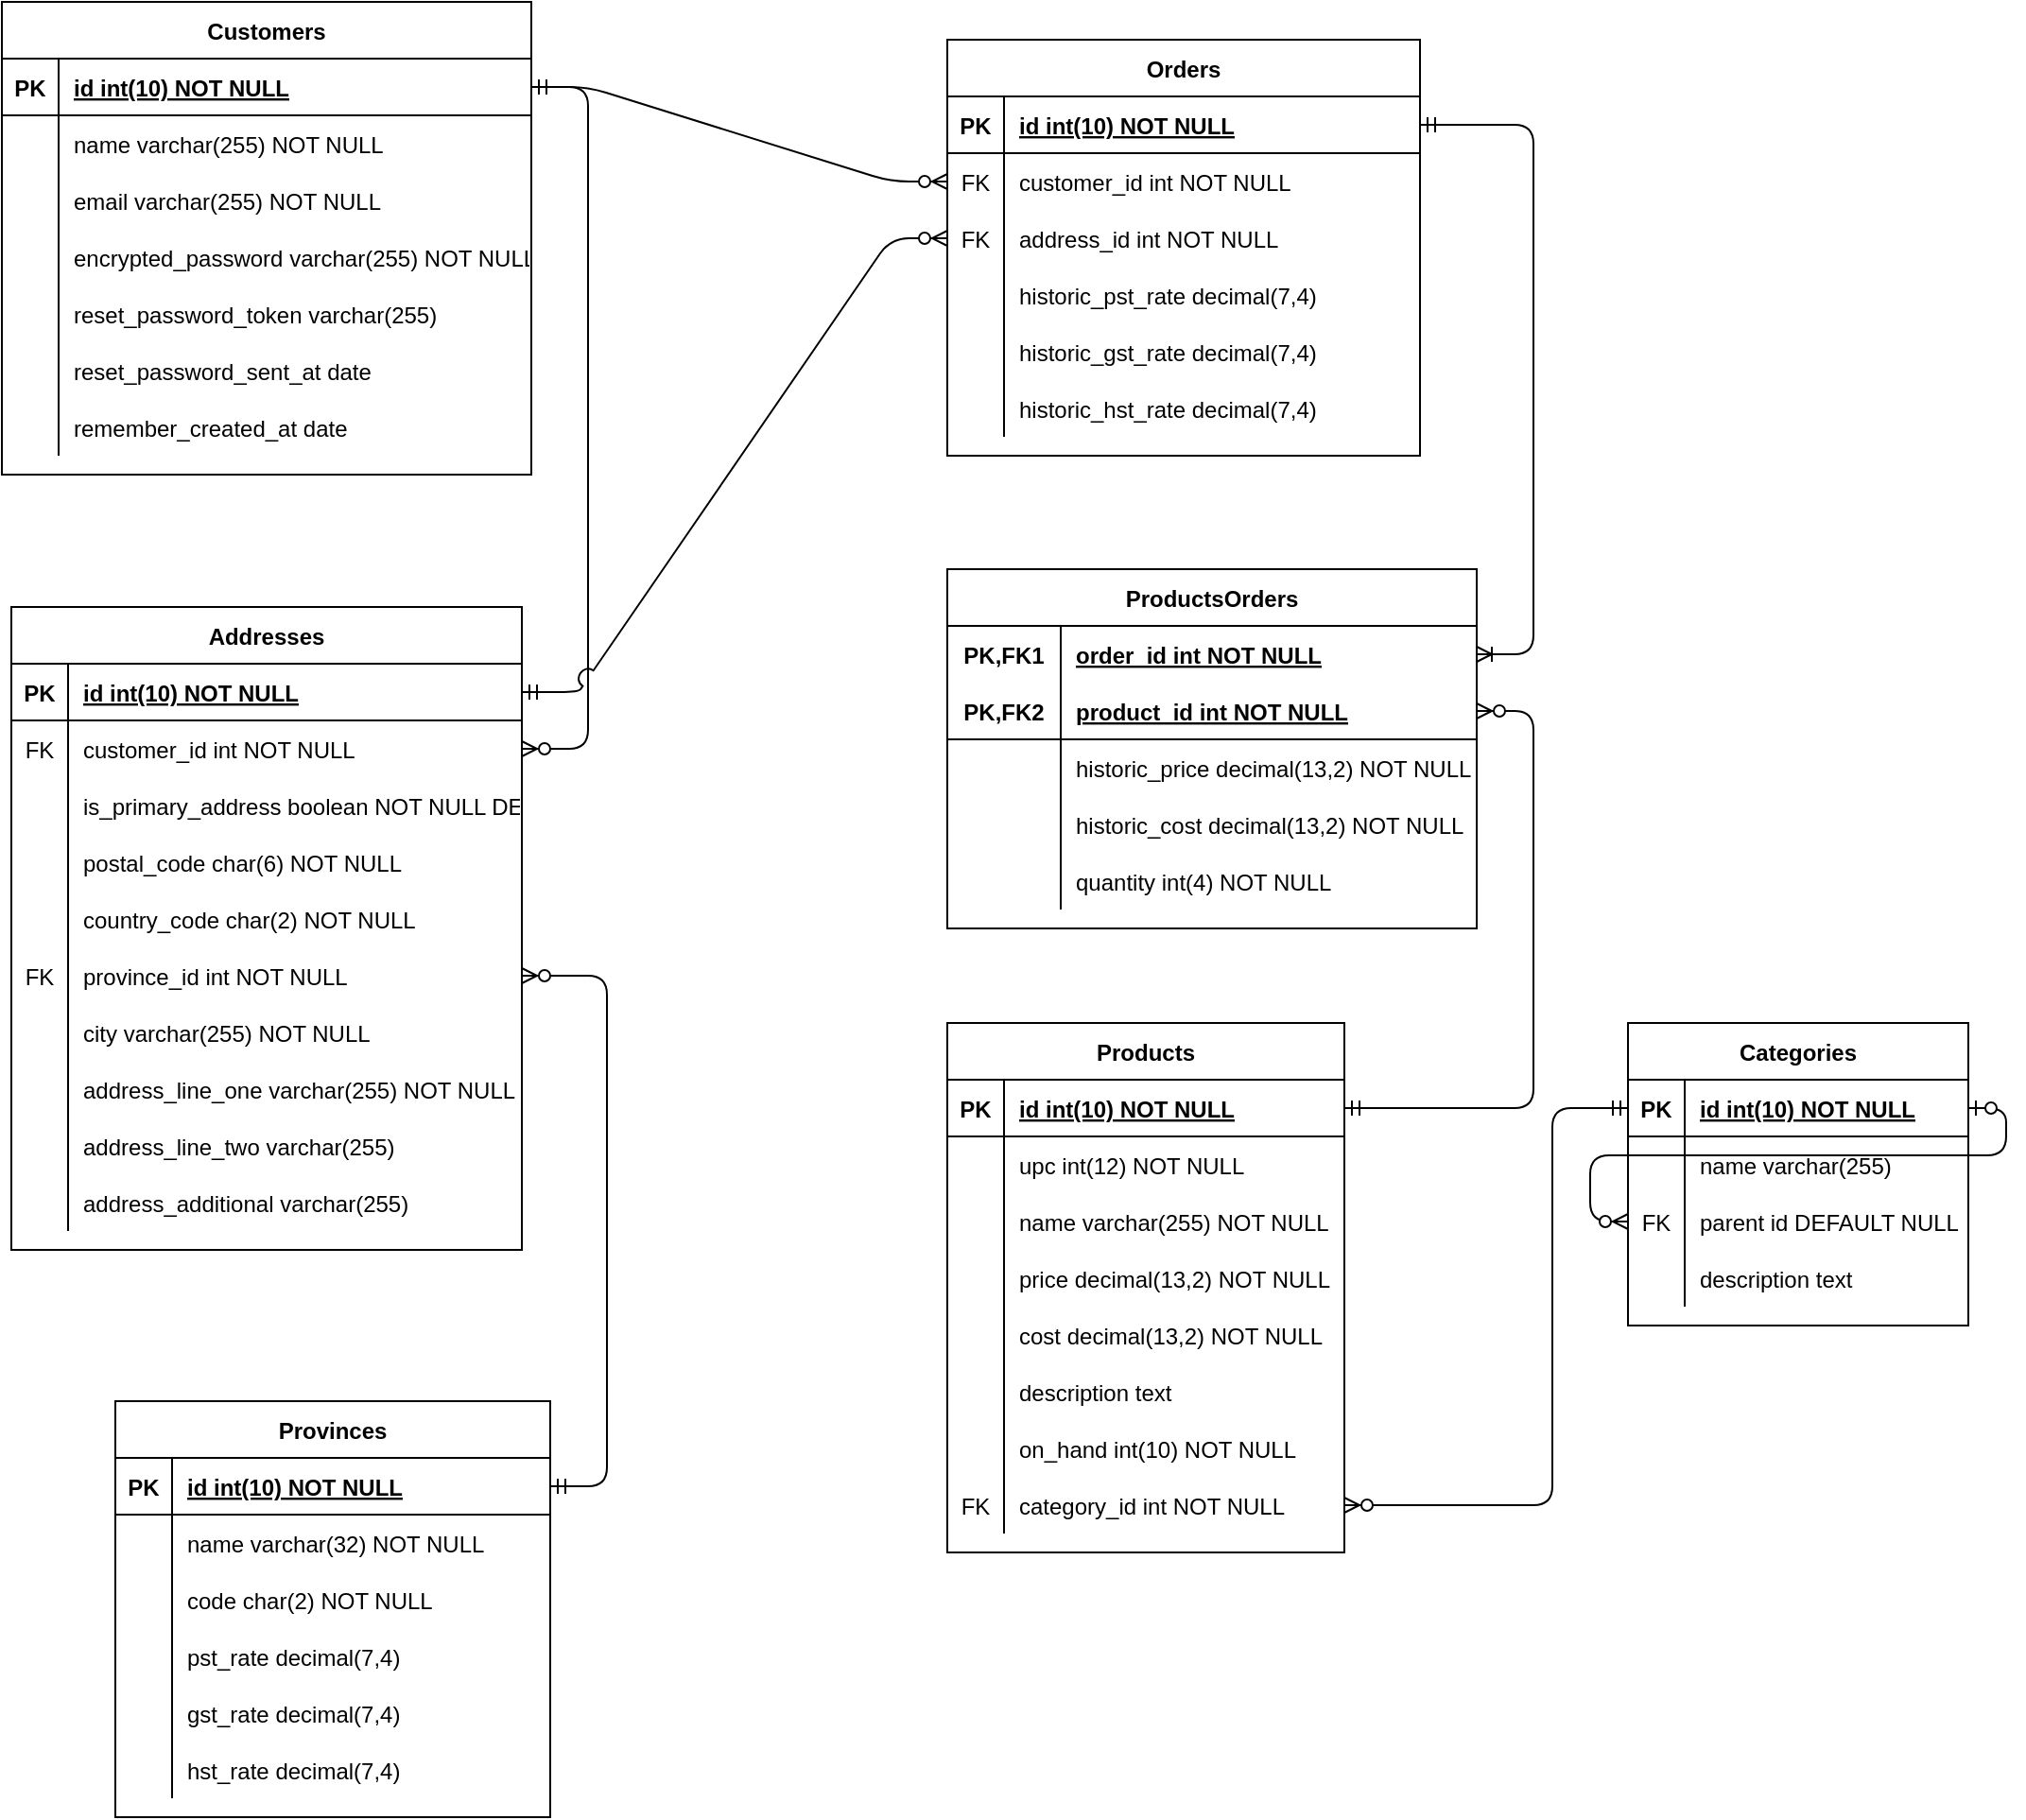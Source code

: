 <mxfile version="13.10.0" type="embed">
    <diagram id="R2lEEEUBdFMjLlhIrx00" name="Page-1">
        <mxGraphModel dx="1118" dy="1890" grid="1" gridSize="10" guides="1" tooltips="1" connect="1" arrows="1" fold="1" page="1" pageScale="1" pageWidth="850" pageHeight="1100" math="0" shadow="0" extFonts="Permanent Marker^https://fonts.googleapis.com/css?family=Permanent+Marker">
            <root>
                <mxCell id="0"/>
                <mxCell id="1" parent="0"/>
                <mxCell id="C-vyLk0tnHw3VtMMgP7b-2" value="Orders" style="shape=table;startSize=30;container=1;collapsible=1;childLayout=tableLayout;fixedRows=1;rowLines=0;fontStyle=1;align=center;resizeLast=1;" parent="1" vertex="1">
                    <mxGeometry x="520" y="-160" width="250" height="220" as="geometry"/>
                </mxCell>
                <mxCell id="C-vyLk0tnHw3VtMMgP7b-3" value="" style="shape=partialRectangle;collapsible=0;dropTarget=0;pointerEvents=0;fillColor=none;points=[[0,0.5],[1,0.5]];portConstraint=eastwest;top=0;left=0;right=0;bottom=1;" parent="C-vyLk0tnHw3VtMMgP7b-2" vertex="1">
                    <mxGeometry y="30" width="250" height="30" as="geometry"/>
                </mxCell>
                <mxCell id="C-vyLk0tnHw3VtMMgP7b-4" value="PK" style="shape=partialRectangle;overflow=hidden;connectable=0;fillColor=none;top=0;left=0;bottom=0;right=0;fontStyle=1;" parent="C-vyLk0tnHw3VtMMgP7b-3" vertex="1">
                    <mxGeometry width="30" height="30" as="geometry"/>
                </mxCell>
                <mxCell id="C-vyLk0tnHw3VtMMgP7b-5" value="id int(10) NOT NULL" style="shape=partialRectangle;overflow=hidden;connectable=0;fillColor=none;top=0;left=0;bottom=0;right=0;align=left;spacingLeft=6;fontStyle=5;" parent="C-vyLk0tnHw3VtMMgP7b-3" vertex="1">
                    <mxGeometry x="30" width="220" height="30" as="geometry"/>
                </mxCell>
                <mxCell id="C-vyLk0tnHw3VtMMgP7b-6" value="" style="shape=partialRectangle;collapsible=0;dropTarget=0;pointerEvents=0;fillColor=none;points=[[0,0.5],[1,0.5]];portConstraint=eastwest;top=0;left=0;right=0;bottom=0;" parent="C-vyLk0tnHw3VtMMgP7b-2" vertex="1">
                    <mxGeometry y="60" width="250" height="30" as="geometry"/>
                </mxCell>
                <mxCell id="C-vyLk0tnHw3VtMMgP7b-7" value="FK" style="shape=partialRectangle;overflow=hidden;connectable=0;fillColor=none;top=0;left=0;bottom=0;right=0;" parent="C-vyLk0tnHw3VtMMgP7b-6" vertex="1">
                    <mxGeometry width="30" height="30" as="geometry"/>
                </mxCell>
                <mxCell id="C-vyLk0tnHw3VtMMgP7b-8" value="customer_id int NOT NULL" style="shape=partialRectangle;overflow=hidden;connectable=0;fillColor=none;top=0;left=0;bottom=0;right=0;align=left;spacingLeft=6;" parent="C-vyLk0tnHw3VtMMgP7b-6" vertex="1">
                    <mxGeometry x="30" width="220" height="30" as="geometry"/>
                </mxCell>
                <mxCell id="nPhzW1lSRiC0p9rcj-Ub-2" value="" style="shape=partialRectangle;collapsible=0;dropTarget=0;pointerEvents=0;fillColor=none;top=0;left=0;bottom=0;right=0;points=[[0,0.5],[1,0.5]];portConstraint=eastwest;" parent="C-vyLk0tnHw3VtMMgP7b-2" vertex="1">
                    <mxGeometry y="90" width="250" height="30" as="geometry"/>
                </mxCell>
                <mxCell id="nPhzW1lSRiC0p9rcj-Ub-3" value="FK" style="shape=partialRectangle;connectable=0;fillColor=none;top=0;left=0;bottom=0;right=0;fontStyle=0;overflow=hidden;" parent="nPhzW1lSRiC0p9rcj-Ub-2" vertex="1">
                    <mxGeometry width="30" height="30" as="geometry"/>
                </mxCell>
                <mxCell id="nPhzW1lSRiC0p9rcj-Ub-4" value="address_id int NOT NULL" style="shape=partialRectangle;connectable=0;fillColor=none;top=0;left=0;bottom=0;right=0;align=left;spacingLeft=6;fontStyle=0;overflow=hidden;" parent="nPhzW1lSRiC0p9rcj-Ub-2" vertex="1">
                    <mxGeometry x="30" width="220" height="30" as="geometry"/>
                </mxCell>
                <mxCell id="nPhzW1lSRiC0p9rcj-Ub-43" value="" style="shape=partialRectangle;collapsible=0;dropTarget=0;pointerEvents=0;fillColor=none;top=0;left=0;bottom=0;right=0;points=[[0,0.5],[1,0.5]];portConstraint=eastwest;" parent="C-vyLk0tnHw3VtMMgP7b-2" vertex="1">
                    <mxGeometry y="120" width="250" height="30" as="geometry"/>
                </mxCell>
                <mxCell id="nPhzW1lSRiC0p9rcj-Ub-44" value="" style="shape=partialRectangle;connectable=0;fillColor=none;top=0;left=0;bottom=0;right=0;editable=1;overflow=hidden;" parent="nPhzW1lSRiC0p9rcj-Ub-43" vertex="1">
                    <mxGeometry width="30" height="30" as="geometry"/>
                </mxCell>
                <mxCell id="nPhzW1lSRiC0p9rcj-Ub-45" value="historic_pst_rate decimal(7,4)" style="shape=partialRectangle;connectable=0;fillColor=none;top=0;left=0;bottom=0;right=0;align=left;spacingLeft=6;overflow=hidden;" parent="nPhzW1lSRiC0p9rcj-Ub-43" vertex="1">
                    <mxGeometry x="30" width="220" height="30" as="geometry"/>
                </mxCell>
                <mxCell id="nPhzW1lSRiC0p9rcj-Ub-46" value="" style="shape=partialRectangle;collapsible=0;dropTarget=0;pointerEvents=0;fillColor=none;top=0;left=0;bottom=0;right=0;points=[[0,0.5],[1,0.5]];portConstraint=eastwest;" parent="C-vyLk0tnHw3VtMMgP7b-2" vertex="1">
                    <mxGeometry y="150" width="250" height="30" as="geometry"/>
                </mxCell>
                <mxCell id="nPhzW1lSRiC0p9rcj-Ub-47" value="" style="shape=partialRectangle;connectable=0;fillColor=none;top=0;left=0;bottom=0;right=0;editable=1;overflow=hidden;" parent="nPhzW1lSRiC0p9rcj-Ub-46" vertex="1">
                    <mxGeometry width="30" height="30" as="geometry"/>
                </mxCell>
                <mxCell id="nPhzW1lSRiC0p9rcj-Ub-48" value="historic_gst_rate decimal(7,4)" style="shape=partialRectangle;connectable=0;fillColor=none;top=0;left=0;bottom=0;right=0;align=left;spacingLeft=6;overflow=hidden;" parent="nPhzW1lSRiC0p9rcj-Ub-46" vertex="1">
                    <mxGeometry x="30" width="220" height="30" as="geometry"/>
                </mxCell>
                <mxCell id="nPhzW1lSRiC0p9rcj-Ub-57" value="" style="shape=partialRectangle;collapsible=0;dropTarget=0;pointerEvents=0;fillColor=none;top=0;left=0;bottom=0;right=0;points=[[0,0.5],[1,0.5]];portConstraint=eastwest;" parent="C-vyLk0tnHw3VtMMgP7b-2" vertex="1">
                    <mxGeometry y="180" width="250" height="30" as="geometry"/>
                </mxCell>
                <mxCell id="nPhzW1lSRiC0p9rcj-Ub-58" value="" style="shape=partialRectangle;connectable=0;fillColor=none;top=0;left=0;bottom=0;right=0;editable=1;overflow=hidden;" parent="nPhzW1lSRiC0p9rcj-Ub-57" vertex="1">
                    <mxGeometry width="30" height="30" as="geometry"/>
                </mxCell>
                <mxCell id="nPhzW1lSRiC0p9rcj-Ub-59" value="historic_hst_rate decimal(7,4)" style="shape=partialRectangle;connectable=0;fillColor=none;top=0;left=0;bottom=0;right=0;align=left;spacingLeft=6;overflow=hidden;" parent="nPhzW1lSRiC0p9rcj-Ub-57" vertex="1">
                    <mxGeometry x="30" width="220" height="30" as="geometry"/>
                </mxCell>
                <mxCell id="Vm9Gwb_tEw7tHFmWl7O4-21" value="Products" style="shape=table;startSize=30;container=1;collapsible=1;childLayout=tableLayout;fixedRows=1;rowLines=0;fontStyle=1;align=center;resizeLast=1;" parent="1" vertex="1">
                    <mxGeometry x="520" y="360" width="210" height="280" as="geometry">
                        <mxRectangle x="520" y="360" width="80" height="30" as="alternateBounds"/>
                    </mxGeometry>
                </mxCell>
                <mxCell id="Vm9Gwb_tEw7tHFmWl7O4-22" value="" style="shape=partialRectangle;collapsible=0;dropTarget=0;pointerEvents=0;fillColor=none;top=0;left=0;bottom=1;right=0;points=[[0,0.5],[1,0.5]];portConstraint=eastwest;" parent="Vm9Gwb_tEw7tHFmWl7O4-21" vertex="1">
                    <mxGeometry y="30" width="210" height="30" as="geometry"/>
                </mxCell>
                <mxCell id="Vm9Gwb_tEw7tHFmWl7O4-23" value="PK" style="shape=partialRectangle;connectable=0;fillColor=none;top=0;left=0;bottom=0;right=0;fontStyle=1;overflow=hidden;" parent="Vm9Gwb_tEw7tHFmWl7O4-22" vertex="1">
                    <mxGeometry width="30" height="30" as="geometry"/>
                </mxCell>
                <mxCell id="Vm9Gwb_tEw7tHFmWl7O4-24" value="id int(10) NOT NULL" style="shape=partialRectangle;connectable=0;fillColor=none;top=0;left=0;bottom=0;right=0;align=left;spacingLeft=6;fontStyle=5;overflow=hidden;" parent="Vm9Gwb_tEw7tHFmWl7O4-22" vertex="1">
                    <mxGeometry x="30" width="180" height="30" as="geometry"/>
                </mxCell>
                <mxCell id="Vm9Gwb_tEw7tHFmWl7O4-25" value="" style="shape=partialRectangle;collapsible=0;dropTarget=0;pointerEvents=0;fillColor=none;top=0;left=0;bottom=0;right=0;points=[[0,0.5],[1,0.5]];portConstraint=eastwest;" parent="Vm9Gwb_tEw7tHFmWl7O4-21" vertex="1">
                    <mxGeometry y="60" width="210" height="30" as="geometry"/>
                </mxCell>
                <mxCell id="Vm9Gwb_tEw7tHFmWl7O4-26" value="" style="shape=partialRectangle;connectable=0;fillColor=none;top=0;left=0;bottom=0;right=0;editable=1;overflow=hidden;" parent="Vm9Gwb_tEw7tHFmWl7O4-25" vertex="1">
                    <mxGeometry width="30" height="30" as="geometry"/>
                </mxCell>
                <mxCell id="Vm9Gwb_tEw7tHFmWl7O4-27" value="upc int(12) NOT NULL" style="shape=partialRectangle;connectable=0;fillColor=none;top=0;left=0;bottom=0;right=0;align=left;spacingLeft=6;overflow=hidden;" parent="Vm9Gwb_tEw7tHFmWl7O4-25" vertex="1">
                    <mxGeometry x="30" width="180" height="30" as="geometry"/>
                </mxCell>
                <mxCell id="UjlOJOkXrcnpJlNwsApq-1" value="" style="shape=partialRectangle;collapsible=0;dropTarget=0;pointerEvents=0;fillColor=none;top=0;left=0;bottom=0;right=0;points=[[0,0.5],[1,0.5]];portConstraint=eastwest;" parent="Vm9Gwb_tEw7tHFmWl7O4-21" vertex="1">
                    <mxGeometry y="90" width="210" height="30" as="geometry"/>
                </mxCell>
                <mxCell id="UjlOJOkXrcnpJlNwsApq-2" value="" style="shape=partialRectangle;connectable=0;fillColor=none;top=0;left=0;bottom=0;right=0;editable=1;overflow=hidden;" parent="UjlOJOkXrcnpJlNwsApq-1" vertex="1">
                    <mxGeometry width="30" height="30" as="geometry"/>
                </mxCell>
                <mxCell id="UjlOJOkXrcnpJlNwsApq-3" value="name varchar(255) NOT NULL" style="shape=partialRectangle;connectable=0;fillColor=none;top=0;left=0;bottom=0;right=0;align=left;spacingLeft=6;overflow=hidden;" parent="UjlOJOkXrcnpJlNwsApq-1" vertex="1">
                    <mxGeometry x="30" width="180" height="30" as="geometry"/>
                </mxCell>
                <mxCell id="Vm9Gwb_tEw7tHFmWl7O4-31" value="" style="shape=partialRectangle;collapsible=0;dropTarget=0;pointerEvents=0;fillColor=none;top=0;left=0;bottom=0;right=0;points=[[0,0.5],[1,0.5]];portConstraint=eastwest;" parent="Vm9Gwb_tEw7tHFmWl7O4-21" vertex="1">
                    <mxGeometry y="120" width="210" height="30" as="geometry"/>
                </mxCell>
                <mxCell id="Vm9Gwb_tEw7tHFmWl7O4-32" value="" style="shape=partialRectangle;connectable=0;fillColor=none;top=0;left=0;bottom=0;right=0;editable=1;overflow=hidden;" parent="Vm9Gwb_tEw7tHFmWl7O4-31" vertex="1">
                    <mxGeometry width="30" height="30" as="geometry"/>
                </mxCell>
                <mxCell id="Vm9Gwb_tEw7tHFmWl7O4-33" value="price decimal(13,2) NOT NULL" style="shape=partialRectangle;connectable=0;fillColor=none;top=0;left=0;bottom=0;right=0;align=left;spacingLeft=6;overflow=hidden;" parent="Vm9Gwb_tEw7tHFmWl7O4-31" vertex="1">
                    <mxGeometry x="30" width="180" height="30" as="geometry"/>
                </mxCell>
                <mxCell id="nPhzW1lSRiC0p9rcj-Ub-34" value="" style="shape=partialRectangle;collapsible=0;dropTarget=0;pointerEvents=0;fillColor=none;top=0;left=0;bottom=0;right=0;points=[[0,0.5],[1,0.5]];portConstraint=eastwest;" parent="Vm9Gwb_tEw7tHFmWl7O4-21" vertex="1">
                    <mxGeometry y="150" width="210" height="30" as="geometry"/>
                </mxCell>
                <mxCell id="nPhzW1lSRiC0p9rcj-Ub-35" value="" style="shape=partialRectangle;connectable=0;fillColor=none;top=0;left=0;bottom=0;right=0;editable=1;overflow=hidden;" parent="nPhzW1lSRiC0p9rcj-Ub-34" vertex="1">
                    <mxGeometry width="30" height="30" as="geometry"/>
                </mxCell>
                <mxCell id="nPhzW1lSRiC0p9rcj-Ub-36" value="cost decimal(13,2) NOT NULL" style="shape=partialRectangle;connectable=0;fillColor=none;top=0;left=0;bottom=0;right=0;align=left;spacingLeft=6;overflow=hidden;" parent="nPhzW1lSRiC0p9rcj-Ub-34" vertex="1">
                    <mxGeometry x="30" width="180" height="30" as="geometry"/>
                </mxCell>
                <mxCell id="nPhzW1lSRiC0p9rcj-Ub-40" value="" style="shape=partialRectangle;collapsible=0;dropTarget=0;pointerEvents=0;fillColor=none;top=0;left=0;bottom=0;right=0;points=[[0,0.5],[1,0.5]];portConstraint=eastwest;" parent="Vm9Gwb_tEw7tHFmWl7O4-21" vertex="1">
                    <mxGeometry y="180" width="210" height="30" as="geometry"/>
                </mxCell>
                <mxCell id="nPhzW1lSRiC0p9rcj-Ub-41" value="" style="shape=partialRectangle;connectable=0;fillColor=none;top=0;left=0;bottom=0;right=0;editable=1;overflow=hidden;" parent="nPhzW1lSRiC0p9rcj-Ub-40" vertex="1">
                    <mxGeometry width="30" height="30" as="geometry"/>
                </mxCell>
                <mxCell id="nPhzW1lSRiC0p9rcj-Ub-42" value="description text" style="shape=partialRectangle;connectable=0;fillColor=none;top=0;left=0;bottom=0;right=0;align=left;spacingLeft=6;overflow=hidden;" parent="nPhzW1lSRiC0p9rcj-Ub-40" vertex="1">
                    <mxGeometry x="30" width="180" height="30" as="geometry"/>
                </mxCell>
                <mxCell id="nPhzW1lSRiC0p9rcj-Ub-37" value="" style="shape=partialRectangle;collapsible=0;dropTarget=0;pointerEvents=0;fillColor=none;top=0;left=0;bottom=0;right=0;points=[[0,0.5],[1,0.5]];portConstraint=eastwest;" parent="Vm9Gwb_tEw7tHFmWl7O4-21" vertex="1">
                    <mxGeometry y="210" width="210" height="30" as="geometry"/>
                </mxCell>
                <mxCell id="nPhzW1lSRiC0p9rcj-Ub-38" value="" style="shape=partialRectangle;connectable=0;fillColor=none;top=0;left=0;bottom=0;right=0;editable=1;overflow=hidden;" parent="nPhzW1lSRiC0p9rcj-Ub-37" vertex="1">
                    <mxGeometry width="30" height="30" as="geometry"/>
                </mxCell>
                <mxCell id="nPhzW1lSRiC0p9rcj-Ub-39" value="on_hand int(10) NOT NULL" style="shape=partialRectangle;connectable=0;fillColor=none;top=0;left=0;bottom=0;right=0;align=left;spacingLeft=6;overflow=hidden;" parent="nPhzW1lSRiC0p9rcj-Ub-37" vertex="1">
                    <mxGeometry x="30" width="180" height="30" as="geometry"/>
                </mxCell>
                <mxCell id="ScfRTB5gO2GzYY0SKd5u-32" value="" style="shape=partialRectangle;collapsible=0;dropTarget=0;pointerEvents=0;fillColor=none;top=0;left=0;bottom=0;right=0;points=[[0,0.5],[1,0.5]];portConstraint=eastwest;" parent="Vm9Gwb_tEw7tHFmWl7O4-21" vertex="1">
                    <mxGeometry y="240" width="210" height="30" as="geometry"/>
                </mxCell>
                <mxCell id="ScfRTB5gO2GzYY0SKd5u-33" value="FK" style="shape=partialRectangle;connectable=0;fillColor=none;top=0;left=0;bottom=0;right=0;fontStyle=0;overflow=hidden;" parent="ScfRTB5gO2GzYY0SKd5u-32" vertex="1">
                    <mxGeometry width="30" height="30" as="geometry"/>
                </mxCell>
                <mxCell id="ScfRTB5gO2GzYY0SKd5u-34" value="category_id int NOT NULL" style="shape=partialRectangle;connectable=0;fillColor=none;top=0;left=0;bottom=0;right=0;align=left;spacingLeft=6;fontStyle=0;overflow=hidden;" parent="ScfRTB5gO2GzYY0SKd5u-32" vertex="1">
                    <mxGeometry x="30" width="180" height="30" as="geometry"/>
                </mxCell>
                <mxCell id="Vm9Gwb_tEw7tHFmWl7O4-34" value="ProductsOrders" style="shape=table;startSize=30;container=1;collapsible=1;childLayout=tableLayout;fixedRows=1;rowLines=0;fontStyle=1;align=center;resizeLast=1;" parent="1" vertex="1">
                    <mxGeometry x="520" y="120" width="280" height="190" as="geometry"/>
                </mxCell>
                <mxCell id="Vm9Gwb_tEw7tHFmWl7O4-35" value="" style="shape=partialRectangle;collapsible=0;dropTarget=0;pointerEvents=0;fillColor=none;top=0;left=0;bottom=0;right=0;points=[[0,0.5],[1,0.5]];portConstraint=eastwest;" parent="Vm9Gwb_tEw7tHFmWl7O4-34" vertex="1">
                    <mxGeometry y="30" width="280" height="30" as="geometry"/>
                </mxCell>
                <mxCell id="Vm9Gwb_tEw7tHFmWl7O4-36" value="PK,FK1" style="shape=partialRectangle;connectable=0;fillColor=none;top=0;left=0;bottom=0;right=0;fontStyle=1;overflow=hidden;" parent="Vm9Gwb_tEw7tHFmWl7O4-35" vertex="1">
                    <mxGeometry width="60" height="30" as="geometry"/>
                </mxCell>
                <mxCell id="Vm9Gwb_tEw7tHFmWl7O4-37" value="order_id int NOT NULL" style="shape=partialRectangle;connectable=0;fillColor=none;top=0;left=0;bottom=0;right=0;align=left;spacingLeft=6;fontStyle=5;overflow=hidden;" parent="Vm9Gwb_tEw7tHFmWl7O4-35" vertex="1">
                    <mxGeometry x="60" width="220" height="30" as="geometry"/>
                </mxCell>
                <mxCell id="Vm9Gwb_tEw7tHFmWl7O4-38" value="" style="shape=partialRectangle;collapsible=0;dropTarget=0;pointerEvents=0;fillColor=none;top=0;left=0;bottom=1;right=0;points=[[0,0.5],[1,0.5]];portConstraint=eastwest;" parent="Vm9Gwb_tEw7tHFmWl7O4-34" vertex="1">
                    <mxGeometry y="60" width="280" height="30" as="geometry"/>
                </mxCell>
                <mxCell id="Vm9Gwb_tEw7tHFmWl7O4-39" value="PK,FK2" style="shape=partialRectangle;connectable=0;fillColor=none;top=0;left=0;bottom=0;right=0;fontStyle=1;overflow=hidden;" parent="Vm9Gwb_tEw7tHFmWl7O4-38" vertex="1">
                    <mxGeometry width="60" height="30" as="geometry"/>
                </mxCell>
                <mxCell id="Vm9Gwb_tEw7tHFmWl7O4-40" value="product_id int NOT NULL" style="shape=partialRectangle;connectable=0;fillColor=none;top=0;left=0;bottom=0;right=0;align=left;spacingLeft=6;fontStyle=5;overflow=hidden;" parent="Vm9Gwb_tEw7tHFmWl7O4-38" vertex="1">
                    <mxGeometry x="60" width="220" height="30" as="geometry"/>
                </mxCell>
                <mxCell id="Vm9Gwb_tEw7tHFmWl7O4-41" value="" style="shape=partialRectangle;collapsible=0;dropTarget=0;pointerEvents=0;fillColor=none;top=0;left=0;bottom=0;right=0;points=[[0,0.5],[1,0.5]];portConstraint=eastwest;" parent="Vm9Gwb_tEw7tHFmWl7O4-34" vertex="1">
                    <mxGeometry y="90" width="280" height="30" as="geometry"/>
                </mxCell>
                <mxCell id="Vm9Gwb_tEw7tHFmWl7O4-42" value="" style="shape=partialRectangle;connectable=0;fillColor=none;top=0;left=0;bottom=0;right=0;editable=1;overflow=hidden;" parent="Vm9Gwb_tEw7tHFmWl7O4-41" vertex="1">
                    <mxGeometry width="60" height="30" as="geometry"/>
                </mxCell>
                <mxCell id="Vm9Gwb_tEw7tHFmWl7O4-43" value="historic_price decimal(13,2) NOT NULL" style="shape=partialRectangle;connectable=0;fillColor=none;top=0;left=0;bottom=0;right=0;align=left;spacingLeft=6;overflow=hidden;" parent="Vm9Gwb_tEw7tHFmWl7O4-41" vertex="1">
                    <mxGeometry x="60" width="220" height="30" as="geometry"/>
                </mxCell>
                <mxCell id="nPhzW1lSRiC0p9rcj-Ub-28" value="" style="shape=partialRectangle;collapsible=0;dropTarget=0;pointerEvents=0;fillColor=none;top=0;left=0;bottom=0;right=0;points=[[0,0.5],[1,0.5]];portConstraint=eastwest;" parent="Vm9Gwb_tEw7tHFmWl7O4-34" vertex="1">
                    <mxGeometry y="120" width="280" height="30" as="geometry"/>
                </mxCell>
                <mxCell id="nPhzW1lSRiC0p9rcj-Ub-29" value="" style="shape=partialRectangle;connectable=0;fillColor=none;top=0;left=0;bottom=0;right=0;editable=1;overflow=hidden;" parent="nPhzW1lSRiC0p9rcj-Ub-28" vertex="1">
                    <mxGeometry width="60" height="30" as="geometry"/>
                </mxCell>
                <mxCell id="nPhzW1lSRiC0p9rcj-Ub-30" value="historic_cost decimal(13,2) NOT NULL" style="shape=partialRectangle;connectable=0;fillColor=none;top=0;left=0;bottom=0;right=0;align=left;spacingLeft=6;overflow=hidden;" parent="nPhzW1lSRiC0p9rcj-Ub-28" vertex="1">
                    <mxGeometry x="60" width="220" height="30" as="geometry"/>
                </mxCell>
                <mxCell id="Vm9Gwb_tEw7tHFmWl7O4-44" value="" style="shape=partialRectangle;collapsible=0;dropTarget=0;pointerEvents=0;fillColor=none;top=0;left=0;bottom=0;right=0;points=[[0,0.5],[1,0.5]];portConstraint=eastwest;" parent="Vm9Gwb_tEw7tHFmWl7O4-34" vertex="1">
                    <mxGeometry y="150" width="280" height="30" as="geometry"/>
                </mxCell>
                <mxCell id="Vm9Gwb_tEw7tHFmWl7O4-45" value="" style="shape=partialRectangle;connectable=0;fillColor=none;top=0;left=0;bottom=0;right=0;editable=1;overflow=hidden;" parent="Vm9Gwb_tEw7tHFmWl7O4-44" vertex="1">
                    <mxGeometry width="60" height="30" as="geometry"/>
                </mxCell>
                <mxCell id="Vm9Gwb_tEw7tHFmWl7O4-46" value="quantity int(4) NOT NULL" style="shape=partialRectangle;connectable=0;fillColor=none;top=0;left=0;bottom=0;right=0;align=left;spacingLeft=6;overflow=hidden;" parent="Vm9Gwb_tEw7tHFmWl7O4-44" vertex="1">
                    <mxGeometry x="60" width="220" height="30" as="geometry"/>
                </mxCell>
                <mxCell id="Vm9Gwb_tEw7tHFmWl7O4-97" value="" style="edgeStyle=entityRelationEdgeStyle;fontSize=12;html=1;endArrow=ERmandOne;startArrow=ERzeroToMany;startFill=1;shadow=0;comic=0;endFill=0;exitX=1;exitY=0.5;exitDx=0;exitDy=0;rounded=1;" parent="1" source="Vm9Gwb_tEw7tHFmWl7O4-5" target="C-vyLk0tnHw3VtMMgP7b-24" edge="1">
                    <mxGeometry width="100" height="100" relative="1" as="geometry">
                        <mxPoint x="370" y="185" as="sourcePoint"/>
                        <mxPoint x="420" y="-10" as="targetPoint"/>
                    </mxGeometry>
                </mxCell>
                <mxCell id="nPhzW1lSRiC0p9rcj-Ub-8" style="edgeStyle=entityRelationEdgeStyle;orthogonalLoop=1;jettySize=auto;html=1;startArrow=ERzeroToMany;startFill=1;endArrow=ERmandOne;endFill=0;rounded=1;jumpStyle=none;" parent="1" source="C-vyLk0tnHw3VtMMgP7b-6" target="C-vyLk0tnHw3VtMMgP7b-24" edge="1">
                    <mxGeometry relative="1" as="geometry"/>
                </mxCell>
                <mxCell id="nPhzW1lSRiC0p9rcj-Ub-9" style="edgeStyle=entityRelationEdgeStyle;rounded=1;orthogonalLoop=1;jettySize=auto;html=1;entryX=1;entryY=0.5;entryDx=0;entryDy=0;startArrow=ERzeroToMany;startFill=1;endArrow=ERmandOne;endFill=0;jumpStyle=arc;jumpSize=10;" parent="1" source="nPhzW1lSRiC0p9rcj-Ub-2" target="Vm9Gwb_tEw7tHFmWl7O4-2" edge="1">
                    <mxGeometry relative="1" as="geometry"/>
                </mxCell>
                <mxCell id="nPhzW1lSRiC0p9rcj-Ub-10" style="edgeStyle=entityRelationEdgeStyle;rounded=1;orthogonalLoop=1;jettySize=auto;html=1;startArrow=ERmandOne;startFill=0;endArrow=ERoneToMany;endFill=0;" parent="1" source="C-vyLk0tnHw3VtMMgP7b-3" target="Vm9Gwb_tEw7tHFmWl7O4-35" edge="1">
                    <mxGeometry relative="1" as="geometry"/>
                </mxCell>
                <mxCell id="nPhzW1lSRiC0p9rcj-Ub-11" style="edgeStyle=entityRelationEdgeStyle;rounded=1;orthogonalLoop=1;jettySize=auto;html=1;entryX=1;entryY=0.5;entryDx=0;entryDy=0;startArrow=ERzeroToMany;startFill=1;endArrow=ERmandOne;endFill=0;" parent="1" source="Vm9Gwb_tEw7tHFmWl7O4-38" target="Vm9Gwb_tEw7tHFmWl7O4-22" edge="1">
                    <mxGeometry relative="1" as="geometry"/>
                </mxCell>
                <mxCell id="vbGOqvu1gYMcxDb8HXCJ-1" value="Provinces" style="shape=table;startSize=30;container=1;collapsible=1;childLayout=tableLayout;fixedRows=1;rowLines=0;fontStyle=1;align=center;resizeLast=1;" parent="1" vertex="1">
                    <mxGeometry x="80" y="560" width="230" height="220" as="geometry"/>
                </mxCell>
                <mxCell id="vbGOqvu1gYMcxDb8HXCJ-2" value="" style="shape=partialRectangle;collapsible=0;dropTarget=0;pointerEvents=0;fillColor=none;top=0;left=0;bottom=1;right=0;points=[[0,0.5],[1,0.5]];portConstraint=eastwest;" parent="vbGOqvu1gYMcxDb8HXCJ-1" vertex="1">
                    <mxGeometry y="30" width="230" height="30" as="geometry"/>
                </mxCell>
                <mxCell id="vbGOqvu1gYMcxDb8HXCJ-3" value="PK" style="shape=partialRectangle;connectable=0;fillColor=none;top=0;left=0;bottom=0;right=0;fontStyle=1;overflow=hidden;" parent="vbGOqvu1gYMcxDb8HXCJ-2" vertex="1">
                    <mxGeometry width="30" height="30" as="geometry"/>
                </mxCell>
                <mxCell id="vbGOqvu1gYMcxDb8HXCJ-4" value="id int(10) NOT NULL" style="shape=partialRectangle;connectable=0;fillColor=none;top=0;left=0;bottom=0;right=0;align=left;spacingLeft=6;fontStyle=5;overflow=hidden;" parent="vbGOqvu1gYMcxDb8HXCJ-2" vertex="1">
                    <mxGeometry x="30" width="200" height="30" as="geometry"/>
                </mxCell>
                <mxCell id="vbGOqvu1gYMcxDb8HXCJ-5" value="" style="shape=partialRectangle;collapsible=0;dropTarget=0;pointerEvents=0;fillColor=none;top=0;left=0;bottom=0;right=0;points=[[0,0.5],[1,0.5]];portConstraint=eastwest;" parent="vbGOqvu1gYMcxDb8HXCJ-1" vertex="1">
                    <mxGeometry y="60" width="230" height="30" as="geometry"/>
                </mxCell>
                <mxCell id="vbGOqvu1gYMcxDb8HXCJ-6" value="" style="shape=partialRectangle;connectable=0;fillColor=none;top=0;left=0;bottom=0;right=0;editable=1;overflow=hidden;" parent="vbGOqvu1gYMcxDb8HXCJ-5" vertex="1">
                    <mxGeometry width="30" height="30" as="geometry"/>
                </mxCell>
                <mxCell id="vbGOqvu1gYMcxDb8HXCJ-7" value="name varchar(32) NOT NULL" style="shape=partialRectangle;connectable=0;fillColor=none;top=0;left=0;bottom=0;right=0;align=left;spacingLeft=6;overflow=hidden;" parent="vbGOqvu1gYMcxDb8HXCJ-5" vertex="1">
                    <mxGeometry x="30" width="200" height="30" as="geometry"/>
                </mxCell>
                <mxCell id="vbGOqvu1gYMcxDb8HXCJ-8" value="" style="shape=partialRectangle;collapsible=0;dropTarget=0;pointerEvents=0;fillColor=none;top=0;left=0;bottom=0;right=0;points=[[0,0.5],[1,0.5]];portConstraint=eastwest;" parent="vbGOqvu1gYMcxDb8HXCJ-1" vertex="1">
                    <mxGeometry y="90" width="230" height="30" as="geometry"/>
                </mxCell>
                <mxCell id="vbGOqvu1gYMcxDb8HXCJ-9" value="" style="shape=partialRectangle;connectable=0;fillColor=none;top=0;left=0;bottom=0;right=0;editable=1;overflow=hidden;" parent="vbGOqvu1gYMcxDb8HXCJ-8" vertex="1">
                    <mxGeometry width="30" height="30" as="geometry"/>
                </mxCell>
                <mxCell id="vbGOqvu1gYMcxDb8HXCJ-10" value="code char(2) NOT NULL" style="shape=partialRectangle;connectable=0;fillColor=none;top=0;left=0;bottom=0;right=0;align=left;spacingLeft=6;overflow=hidden;" parent="vbGOqvu1gYMcxDb8HXCJ-8" vertex="1">
                    <mxGeometry x="30" width="200" height="30" as="geometry"/>
                </mxCell>
                <mxCell id="vbGOqvu1gYMcxDb8HXCJ-11" value="" style="shape=partialRectangle;collapsible=0;dropTarget=0;pointerEvents=0;fillColor=none;top=0;left=0;bottom=0;right=0;points=[[0,0.5],[1,0.5]];portConstraint=eastwest;" parent="vbGOqvu1gYMcxDb8HXCJ-1" vertex="1">
                    <mxGeometry y="120" width="230" height="30" as="geometry"/>
                </mxCell>
                <mxCell id="vbGOqvu1gYMcxDb8HXCJ-12" value="" style="shape=partialRectangle;connectable=0;fillColor=none;top=0;left=0;bottom=0;right=0;editable=1;overflow=hidden;" parent="vbGOqvu1gYMcxDb8HXCJ-11" vertex="1">
                    <mxGeometry width="30" height="30" as="geometry"/>
                </mxCell>
                <mxCell id="vbGOqvu1gYMcxDb8HXCJ-13" value="pst_rate decimal(7,4)" style="shape=partialRectangle;connectable=0;fillColor=none;top=0;left=0;bottom=0;right=0;align=left;spacingLeft=6;overflow=hidden;" parent="vbGOqvu1gYMcxDb8HXCJ-11" vertex="1">
                    <mxGeometry x="30" width="200" height="30" as="geometry"/>
                </mxCell>
                <mxCell id="vbGOqvu1gYMcxDb8HXCJ-15" value="" style="shape=partialRectangle;collapsible=0;dropTarget=0;pointerEvents=0;fillColor=none;top=0;left=0;bottom=0;right=0;points=[[0,0.5],[1,0.5]];portConstraint=eastwest;" parent="vbGOqvu1gYMcxDb8HXCJ-1" vertex="1">
                    <mxGeometry y="150" width="230" height="30" as="geometry"/>
                </mxCell>
                <mxCell id="vbGOqvu1gYMcxDb8HXCJ-16" value="" style="shape=partialRectangle;connectable=0;fillColor=none;top=0;left=0;bottom=0;right=0;editable=1;overflow=hidden;" parent="vbGOqvu1gYMcxDb8HXCJ-15" vertex="1">
                    <mxGeometry width="30" height="30" as="geometry"/>
                </mxCell>
                <mxCell id="vbGOqvu1gYMcxDb8HXCJ-17" value="gst_rate decimal(7,4)" style="shape=partialRectangle;connectable=0;fillColor=none;top=0;left=0;bottom=0;right=0;align=left;spacingLeft=6;overflow=hidden;" parent="vbGOqvu1gYMcxDb8HXCJ-15" vertex="1">
                    <mxGeometry x="30" width="200" height="30" as="geometry"/>
                </mxCell>
                <mxCell id="vbGOqvu1gYMcxDb8HXCJ-34" value="" style="shape=partialRectangle;collapsible=0;dropTarget=0;pointerEvents=0;fillColor=none;top=0;left=0;bottom=0;right=0;points=[[0,0.5],[1,0.5]];portConstraint=eastwest;" parent="vbGOqvu1gYMcxDb8HXCJ-1" vertex="1">
                    <mxGeometry y="180" width="230" height="30" as="geometry"/>
                </mxCell>
                <mxCell id="vbGOqvu1gYMcxDb8HXCJ-35" value="" style="shape=partialRectangle;connectable=0;fillColor=none;top=0;left=0;bottom=0;right=0;editable=1;overflow=hidden;" parent="vbGOqvu1gYMcxDb8HXCJ-34" vertex="1">
                    <mxGeometry width="30" height="30" as="geometry"/>
                </mxCell>
                <mxCell id="vbGOqvu1gYMcxDb8HXCJ-36" value="hst_rate decimal(7,4)" style="shape=partialRectangle;connectable=0;fillColor=none;top=0;left=0;bottom=0;right=0;align=left;spacingLeft=6;overflow=hidden;" parent="vbGOqvu1gYMcxDb8HXCJ-34" vertex="1">
                    <mxGeometry x="30" width="200" height="30" as="geometry"/>
                </mxCell>
                <mxCell id="vbGOqvu1gYMcxDb8HXCJ-21" style="edgeStyle=entityRelationEdgeStyle;rounded=1;orthogonalLoop=1;jettySize=auto;html=1;endArrow=ERzeroToMany;endFill=1;startArrow=ERmandOne;startFill=0;" parent="1" source="vbGOqvu1gYMcxDb8HXCJ-2" target="vbGOqvu1gYMcxDb8HXCJ-18" edge="1">
                    <mxGeometry relative="1" as="geometry"/>
                </mxCell>
                <mxCell id="ScfRTB5gO2GzYY0SKd5u-14" value="Categories" style="shape=table;startSize=30;container=1;collapsible=1;childLayout=tableLayout;fixedRows=1;rowLines=0;fontStyle=1;align=center;resizeLast=1;" parent="1" vertex="1">
                    <mxGeometry x="880" y="360" width="180" height="160" as="geometry"/>
                </mxCell>
                <mxCell id="ScfRTB5gO2GzYY0SKd5u-15" value="" style="shape=partialRectangle;collapsible=0;dropTarget=0;pointerEvents=0;fillColor=none;top=0;left=0;bottom=1;right=0;points=[[0,0.5],[1,0.5]];portConstraint=eastwest;" parent="ScfRTB5gO2GzYY0SKd5u-14" vertex="1">
                    <mxGeometry y="30" width="180" height="30" as="geometry"/>
                </mxCell>
                <mxCell id="ScfRTB5gO2GzYY0SKd5u-16" value="PK" style="shape=partialRectangle;connectable=0;fillColor=none;top=0;left=0;bottom=0;right=0;fontStyle=1;overflow=hidden;" parent="ScfRTB5gO2GzYY0SKd5u-15" vertex="1">
                    <mxGeometry width="30" height="30" as="geometry"/>
                </mxCell>
                <mxCell id="ScfRTB5gO2GzYY0SKd5u-17" value="id int(10) NOT NULL" style="shape=partialRectangle;connectable=0;fillColor=none;top=0;left=0;bottom=0;right=0;align=left;spacingLeft=6;fontStyle=5;overflow=hidden;" parent="ScfRTB5gO2GzYY0SKd5u-15" vertex="1">
                    <mxGeometry x="30" width="150" height="30" as="geometry"/>
                </mxCell>
                <mxCell id="ScfRTB5gO2GzYY0SKd5u-18" value="" style="shape=partialRectangle;collapsible=0;dropTarget=0;pointerEvents=0;fillColor=none;top=0;left=0;bottom=0;right=0;points=[[0,0.5],[1,0.5]];portConstraint=eastwest;" parent="ScfRTB5gO2GzYY0SKd5u-14" vertex="1">
                    <mxGeometry y="60" width="180" height="30" as="geometry"/>
                </mxCell>
                <mxCell id="ScfRTB5gO2GzYY0SKd5u-19" value="" style="shape=partialRectangle;connectable=0;fillColor=none;top=0;left=0;bottom=0;right=0;editable=1;overflow=hidden;" parent="ScfRTB5gO2GzYY0SKd5u-18" vertex="1">
                    <mxGeometry width="30" height="30" as="geometry"/>
                </mxCell>
                <mxCell id="ScfRTB5gO2GzYY0SKd5u-20" value="name varchar(255)" style="shape=partialRectangle;connectable=0;fillColor=none;top=0;left=0;bottom=0;right=0;align=left;spacingLeft=6;overflow=hidden;" parent="ScfRTB5gO2GzYY0SKd5u-18" vertex="1">
                    <mxGeometry x="30" width="150" height="30" as="geometry"/>
                </mxCell>
                <mxCell id="ScfRTB5gO2GzYY0SKd5u-31" style="edgeStyle=orthogonalEdgeStyle;rounded=1;orthogonalLoop=1;jettySize=auto;html=1;entryX=1;entryY=0.5;entryDx=0;entryDy=0;jumpStyle=arc;endArrow=ERzeroToOne;endFill=1;startArrow=ERzeroToMany;startFill=1;" parent="ScfRTB5gO2GzYY0SKd5u-14" source="ScfRTB5gO2GzYY0SKd5u-28" target="ScfRTB5gO2GzYY0SKd5u-15" edge="1">
                    <mxGeometry relative="1" as="geometry"/>
                </mxCell>
                <mxCell id="ScfRTB5gO2GzYY0SKd5u-28" value="" style="shape=partialRectangle;collapsible=0;dropTarget=0;pointerEvents=0;fillColor=none;top=0;left=0;bottom=0;right=0;points=[[0,0.5],[1,0.5]];portConstraint=eastwest;" parent="ScfRTB5gO2GzYY0SKd5u-14" vertex="1">
                    <mxGeometry y="90" width="180" height="30" as="geometry"/>
                </mxCell>
                <mxCell id="ScfRTB5gO2GzYY0SKd5u-29" value="FK" style="shape=partialRectangle;connectable=0;fillColor=none;top=0;left=0;bottom=0;right=0;fontStyle=0;overflow=hidden;" parent="ScfRTB5gO2GzYY0SKd5u-28" vertex="1">
                    <mxGeometry width="30" height="30" as="geometry"/>
                </mxCell>
                <mxCell id="ScfRTB5gO2GzYY0SKd5u-30" value="parent id DEFAULT NULL" style="shape=partialRectangle;connectable=0;fillColor=none;top=0;left=0;bottom=0;right=0;align=left;spacingLeft=6;fontStyle=0;overflow=hidden;" parent="ScfRTB5gO2GzYY0SKd5u-28" vertex="1">
                    <mxGeometry x="30" width="150" height="30" as="geometry"/>
                </mxCell>
                <mxCell id="ScfRTB5gO2GzYY0SKd5u-21" value="" style="shape=partialRectangle;collapsible=0;dropTarget=0;pointerEvents=0;fillColor=none;top=0;left=0;bottom=0;right=0;points=[[0,0.5],[1,0.5]];portConstraint=eastwest;" parent="ScfRTB5gO2GzYY0SKd5u-14" vertex="1">
                    <mxGeometry y="120" width="180" height="30" as="geometry"/>
                </mxCell>
                <mxCell id="ScfRTB5gO2GzYY0SKd5u-22" value="" style="shape=partialRectangle;connectable=0;fillColor=none;top=0;left=0;bottom=0;right=0;editable=1;overflow=hidden;" parent="ScfRTB5gO2GzYY0SKd5u-21" vertex="1">
                    <mxGeometry width="30" height="30" as="geometry"/>
                </mxCell>
                <mxCell id="ScfRTB5gO2GzYY0SKd5u-23" value="description text" style="shape=partialRectangle;connectable=0;fillColor=none;top=0;left=0;bottom=0;right=0;align=left;spacingLeft=6;overflow=hidden;" parent="ScfRTB5gO2GzYY0SKd5u-21" vertex="1">
                    <mxGeometry x="30" width="150" height="30" as="geometry"/>
                </mxCell>
                <mxCell id="ScfRTB5gO2GzYY0SKd5u-35" style="edgeStyle=orthogonalEdgeStyle;rounded=1;jumpStyle=arc;orthogonalLoop=1;jettySize=auto;html=1;entryX=1;entryY=0.5;entryDx=0;entryDy=0;startArrow=ERmandOne;startFill=0;endArrow=ERzeroToMany;endFill=1;" parent="1" source="ScfRTB5gO2GzYY0SKd5u-15" target="ScfRTB5gO2GzYY0SKd5u-32" edge="1">
                    <mxGeometry relative="1" as="geometry">
                        <Array as="points">
                            <mxPoint x="840" y="405"/>
                            <mxPoint x="840" y="615"/>
                        </Array>
                    </mxGeometry>
                </mxCell>
                <mxCell id="C-vyLk0tnHw3VtMMgP7b-23" value="Customers" style="shape=table;startSize=30;container=1;collapsible=1;childLayout=tableLayout;fixedRows=1;rowLines=0;fontStyle=1;align=center;resizeLast=1;" parent="1" vertex="1">
                    <mxGeometry x="20" y="-180" width="280" height="250" as="geometry"/>
                </mxCell>
                <mxCell id="C-vyLk0tnHw3VtMMgP7b-24" value="" style="shape=partialRectangle;collapsible=0;dropTarget=0;pointerEvents=0;fillColor=none;points=[[0,0.5],[1,0.5]];portConstraint=eastwest;top=0;left=0;right=0;bottom=1;" parent="C-vyLk0tnHw3VtMMgP7b-23" vertex="1">
                    <mxGeometry y="30" width="280" height="30" as="geometry"/>
                </mxCell>
                <mxCell id="C-vyLk0tnHw3VtMMgP7b-25" value="PK" style="shape=partialRectangle;overflow=hidden;connectable=0;fillColor=none;top=0;left=0;bottom=0;right=0;fontStyle=1;" parent="C-vyLk0tnHw3VtMMgP7b-24" vertex="1">
                    <mxGeometry width="30" height="30" as="geometry"/>
                </mxCell>
                <mxCell id="C-vyLk0tnHw3VtMMgP7b-26" value="id int(10) NOT NULL" style="shape=partialRectangle;overflow=hidden;connectable=0;fillColor=none;top=0;left=0;bottom=0;right=0;align=left;spacingLeft=6;fontStyle=5;" parent="C-vyLk0tnHw3VtMMgP7b-24" vertex="1">
                    <mxGeometry x="30" width="250" height="30" as="geometry"/>
                </mxCell>
                <mxCell id="C-vyLk0tnHw3VtMMgP7b-27" value="" style="shape=partialRectangle;collapsible=0;dropTarget=0;pointerEvents=0;fillColor=none;points=[[0,0.5],[1,0.5]];portConstraint=eastwest;top=0;left=0;right=0;bottom=0;" parent="C-vyLk0tnHw3VtMMgP7b-23" vertex="1">
                    <mxGeometry y="60" width="280" height="30" as="geometry"/>
                </mxCell>
                <mxCell id="C-vyLk0tnHw3VtMMgP7b-28" value="" style="shape=partialRectangle;overflow=hidden;connectable=0;fillColor=none;top=0;left=0;bottom=0;right=0;" parent="C-vyLk0tnHw3VtMMgP7b-27" vertex="1">
                    <mxGeometry width="30" height="30" as="geometry"/>
                </mxCell>
                <mxCell id="C-vyLk0tnHw3VtMMgP7b-29" value="name varchar(255) NOT NULL" style="shape=partialRectangle;overflow=hidden;connectable=0;fillColor=none;top=0;left=0;bottom=0;right=0;align=left;spacingLeft=6;" parent="C-vyLk0tnHw3VtMMgP7b-27" vertex="1">
                    <mxGeometry x="30" width="250" height="30" as="geometry"/>
                </mxCell>
                <mxCell id="Vm9Gwb_tEw7tHFmWl7O4-17" value="" style="shape=partialRectangle;collapsible=0;dropTarget=0;pointerEvents=0;fillColor=none;top=0;left=0;bottom=0;right=0;points=[[0,0.5],[1,0.5]];portConstraint=eastwest;" parent="C-vyLk0tnHw3VtMMgP7b-23" vertex="1">
                    <mxGeometry y="90" width="280" height="30" as="geometry"/>
                </mxCell>
                <mxCell id="Vm9Gwb_tEw7tHFmWl7O4-18" value="" style="shape=partialRectangle;connectable=0;fillColor=none;top=0;left=0;bottom=0;right=0;editable=1;overflow=hidden;" parent="Vm9Gwb_tEw7tHFmWl7O4-17" vertex="1">
                    <mxGeometry width="30" height="30" as="geometry"/>
                </mxCell>
                <mxCell id="Vm9Gwb_tEw7tHFmWl7O4-19" value="email varchar(255) NOT NULL" style="shape=partialRectangle;connectable=0;fillColor=none;top=0;left=0;bottom=0;right=0;align=left;spacingLeft=6;overflow=hidden;" parent="Vm9Gwb_tEw7tHFmWl7O4-17" vertex="1">
                    <mxGeometry x="30" width="250" height="30" as="geometry"/>
                </mxCell>
                <mxCell id="3" value="" style="shape=partialRectangle;collapsible=0;dropTarget=0;pointerEvents=0;fillColor=none;top=0;left=0;bottom=0;right=0;points=[[0,0.5],[1,0.5]];portConstraint=eastwest;" parent="C-vyLk0tnHw3VtMMgP7b-23" vertex="1">
                    <mxGeometry y="120" width="280" height="30" as="geometry"/>
                </mxCell>
                <mxCell id="4" value="" style="shape=partialRectangle;connectable=0;fillColor=none;top=0;left=0;bottom=0;right=0;editable=1;overflow=hidden;" parent="3" vertex="1">
                    <mxGeometry width="30" height="30" as="geometry"/>
                </mxCell>
                <mxCell id="5" value="encrypted_password varchar(255) NOT NULL" style="shape=partialRectangle;connectable=0;fillColor=none;top=0;left=0;bottom=0;right=0;align=left;spacingLeft=6;overflow=hidden;" parent="3" vertex="1">
                    <mxGeometry x="30" width="250" height="30" as="geometry"/>
                </mxCell>
                <mxCell id="6" value="" style="shape=partialRectangle;collapsible=0;dropTarget=0;pointerEvents=0;fillColor=none;top=0;left=0;bottom=0;right=0;points=[[0,0.5],[1,0.5]];portConstraint=eastwest;" parent="C-vyLk0tnHw3VtMMgP7b-23" vertex="1">
                    <mxGeometry y="150" width="280" height="30" as="geometry"/>
                </mxCell>
                <mxCell id="7" value="" style="shape=partialRectangle;connectable=0;fillColor=none;top=0;left=0;bottom=0;right=0;editable=1;overflow=hidden;" parent="6" vertex="1">
                    <mxGeometry width="30" height="30" as="geometry"/>
                </mxCell>
                <mxCell id="8" value="reset_password_token varchar(255)" style="shape=partialRectangle;connectable=0;fillColor=none;top=0;left=0;bottom=0;right=0;align=left;spacingLeft=6;overflow=hidden;" parent="6" vertex="1">
                    <mxGeometry x="30" width="250" height="30" as="geometry"/>
                </mxCell>
                <mxCell id="9" value="" style="shape=partialRectangle;collapsible=0;dropTarget=0;pointerEvents=0;fillColor=none;top=0;left=0;bottom=0;right=0;points=[[0,0.5],[1,0.5]];portConstraint=eastwest;" parent="C-vyLk0tnHw3VtMMgP7b-23" vertex="1">
                    <mxGeometry y="180" width="280" height="30" as="geometry"/>
                </mxCell>
                <mxCell id="10" value="" style="shape=partialRectangle;connectable=0;fillColor=none;top=0;left=0;bottom=0;right=0;editable=1;overflow=hidden;" parent="9" vertex="1">
                    <mxGeometry width="30" height="30" as="geometry"/>
                </mxCell>
                <mxCell id="11" value="reset_password_sent_at date" style="shape=partialRectangle;connectable=0;fillColor=none;top=0;left=0;bottom=0;right=0;align=left;spacingLeft=6;overflow=hidden;" parent="9" vertex="1">
                    <mxGeometry x="30" width="250" height="30" as="geometry"/>
                </mxCell>
                <mxCell id="12" value="" style="shape=partialRectangle;collapsible=0;dropTarget=0;pointerEvents=0;fillColor=none;top=0;left=0;bottom=0;right=0;points=[[0,0.5],[1,0.5]];portConstraint=eastwest;" parent="C-vyLk0tnHw3VtMMgP7b-23" vertex="1">
                    <mxGeometry y="210" width="280" height="30" as="geometry"/>
                </mxCell>
                <mxCell id="13" value="" style="shape=partialRectangle;connectable=0;fillColor=none;top=0;left=0;bottom=0;right=0;editable=1;overflow=hidden;" parent="12" vertex="1">
                    <mxGeometry width="30" height="30" as="geometry"/>
                </mxCell>
                <mxCell id="14" value="remember_created_at date" style="shape=partialRectangle;connectable=0;fillColor=none;top=0;left=0;bottom=0;right=0;align=left;spacingLeft=6;overflow=hidden;" parent="12" vertex="1">
                    <mxGeometry x="30" width="250" height="30" as="geometry"/>
                </mxCell>
                <mxCell id="Vm9Gwb_tEw7tHFmWl7O4-1" value="Addresses" style="shape=table;startSize=30;container=1;collapsible=1;childLayout=tableLayout;fixedRows=1;rowLines=0;fontStyle=1;align=center;resizeLast=1;" parent="1" vertex="1">
                    <mxGeometry x="25" y="140" width="270" height="340" as="geometry"/>
                </mxCell>
                <mxCell id="Vm9Gwb_tEw7tHFmWl7O4-2" value="" style="shape=partialRectangle;collapsible=0;dropTarget=0;pointerEvents=0;fillColor=none;top=0;left=0;bottom=1;right=0;points=[[0,0.5],[1,0.5]];portConstraint=eastwest;" parent="Vm9Gwb_tEw7tHFmWl7O4-1" vertex="1">
                    <mxGeometry y="30" width="270" height="30" as="geometry"/>
                </mxCell>
                <mxCell id="Vm9Gwb_tEw7tHFmWl7O4-3" value="PK" style="shape=partialRectangle;connectable=0;fillColor=none;top=0;left=0;bottom=0;right=0;fontStyle=1;overflow=hidden;" parent="Vm9Gwb_tEw7tHFmWl7O4-2" vertex="1">
                    <mxGeometry width="30" height="30" as="geometry"/>
                </mxCell>
                <mxCell id="Vm9Gwb_tEw7tHFmWl7O4-4" value="id int(10) NOT NULL" style="shape=partialRectangle;connectable=0;fillColor=none;top=0;left=0;bottom=0;right=0;align=left;spacingLeft=6;fontStyle=5;overflow=hidden;" parent="Vm9Gwb_tEw7tHFmWl7O4-2" vertex="1">
                    <mxGeometry x="30" width="240" height="30" as="geometry"/>
                </mxCell>
                <mxCell id="Vm9Gwb_tEw7tHFmWl7O4-5" value="" style="shape=partialRectangle;collapsible=0;dropTarget=0;pointerEvents=0;fillColor=none;top=0;left=0;bottom=0;right=0;points=[[0,0.5],[1,0.5]];portConstraint=eastwest;" parent="Vm9Gwb_tEw7tHFmWl7O4-1" vertex="1">
                    <mxGeometry y="60" width="270" height="30" as="geometry"/>
                </mxCell>
                <mxCell id="Vm9Gwb_tEw7tHFmWl7O4-6" value="FK" style="shape=partialRectangle;connectable=0;fillColor=none;top=0;left=0;bottom=0;right=0;editable=1;overflow=hidden;" parent="Vm9Gwb_tEw7tHFmWl7O4-5" vertex="1">
                    <mxGeometry width="30" height="30" as="geometry"/>
                </mxCell>
                <mxCell id="Vm9Gwb_tEw7tHFmWl7O4-7" value="customer_id int NOT NULL" style="shape=partialRectangle;connectable=0;fillColor=none;top=0;left=0;bottom=0;right=0;align=left;spacingLeft=6;overflow=hidden;" parent="Vm9Gwb_tEw7tHFmWl7O4-5" vertex="1">
                    <mxGeometry x="30" width="240" height="30" as="geometry"/>
                </mxCell>
                <mxCell id="Vm9Gwb_tEw7tHFmWl7O4-88" value="" style="shape=partialRectangle;collapsible=0;dropTarget=0;pointerEvents=0;fillColor=none;top=0;left=0;bottom=0;right=0;points=[[0,0.5],[1,0.5]];portConstraint=eastwest;" parent="Vm9Gwb_tEw7tHFmWl7O4-1" vertex="1">
                    <mxGeometry y="90" width="270" height="30" as="geometry"/>
                </mxCell>
                <mxCell id="Vm9Gwb_tEw7tHFmWl7O4-89" value="" style="shape=partialRectangle;connectable=0;fillColor=none;top=0;left=0;bottom=0;right=0;editable=1;overflow=hidden;" parent="Vm9Gwb_tEw7tHFmWl7O4-88" vertex="1">
                    <mxGeometry width="30" height="30" as="geometry"/>
                </mxCell>
                <mxCell id="Vm9Gwb_tEw7tHFmWl7O4-90" value="is_primary_address boolean NOT NULL DEFAULT 0" style="shape=partialRectangle;connectable=0;fillColor=none;top=0;left=0;bottom=0;right=0;align=left;spacingLeft=6;overflow=hidden;" parent="Vm9Gwb_tEw7tHFmWl7O4-88" vertex="1">
                    <mxGeometry x="30" width="240" height="30" as="geometry"/>
                </mxCell>
                <mxCell id="Vm9Gwb_tEw7tHFmWl7O4-8" value="" style="shape=partialRectangle;collapsible=0;dropTarget=0;pointerEvents=0;fillColor=none;top=0;left=0;bottom=0;right=0;points=[[0,0.5],[1,0.5]];portConstraint=eastwest;" parent="Vm9Gwb_tEw7tHFmWl7O4-1" vertex="1">
                    <mxGeometry y="120" width="270" height="30" as="geometry"/>
                </mxCell>
                <mxCell id="Vm9Gwb_tEw7tHFmWl7O4-9" value="" style="shape=partialRectangle;connectable=0;fillColor=none;top=0;left=0;bottom=0;right=0;editable=1;overflow=hidden;" parent="Vm9Gwb_tEw7tHFmWl7O4-8" vertex="1">
                    <mxGeometry width="30" height="30" as="geometry"/>
                </mxCell>
                <mxCell id="Vm9Gwb_tEw7tHFmWl7O4-10" value="postal_code char(6) NOT NULL" style="shape=partialRectangle;connectable=0;fillColor=none;top=0;left=0;bottom=0;right=0;align=left;spacingLeft=6;overflow=hidden;" parent="Vm9Gwb_tEw7tHFmWl7O4-8" vertex="1">
                    <mxGeometry x="30" width="240" height="30" as="geometry"/>
                </mxCell>
                <mxCell id="Vm9Gwb_tEw7tHFmWl7O4-11" value="" style="shape=partialRectangle;collapsible=0;dropTarget=0;pointerEvents=0;fillColor=none;top=0;left=0;bottom=0;right=0;points=[[0,0.5],[1,0.5]];portConstraint=eastwest;" parent="Vm9Gwb_tEw7tHFmWl7O4-1" vertex="1">
                    <mxGeometry y="150" width="270" height="30" as="geometry"/>
                </mxCell>
                <mxCell id="Vm9Gwb_tEw7tHFmWl7O4-12" value="" style="shape=partialRectangle;connectable=0;fillColor=none;top=0;left=0;bottom=0;right=0;editable=1;overflow=hidden;" parent="Vm9Gwb_tEw7tHFmWl7O4-11" vertex="1">
                    <mxGeometry width="30" height="30" as="geometry"/>
                </mxCell>
                <mxCell id="Vm9Gwb_tEw7tHFmWl7O4-13" value="country_code char(2) NOT NULL" style="shape=partialRectangle;connectable=0;fillColor=none;top=0;left=0;bottom=0;right=0;align=left;spacingLeft=6;overflow=hidden;" parent="Vm9Gwb_tEw7tHFmWl7O4-11" vertex="1">
                    <mxGeometry x="30" width="240" height="30" as="geometry"/>
                </mxCell>
                <mxCell id="vbGOqvu1gYMcxDb8HXCJ-18" value="" style="shape=partialRectangle;collapsible=0;dropTarget=0;pointerEvents=0;fillColor=none;top=0;left=0;bottom=0;right=0;points=[[0,0.5],[1,0.5]];portConstraint=eastwest;" parent="Vm9Gwb_tEw7tHFmWl7O4-1" vertex="1">
                    <mxGeometry y="180" width="270" height="30" as="geometry"/>
                </mxCell>
                <mxCell id="vbGOqvu1gYMcxDb8HXCJ-19" value="FK" style="shape=partialRectangle;connectable=0;fillColor=none;top=0;left=0;bottom=0;right=0;fontStyle=0;overflow=hidden;" parent="vbGOqvu1gYMcxDb8HXCJ-18" vertex="1">
                    <mxGeometry width="30" height="30" as="geometry"/>
                </mxCell>
                <mxCell id="vbGOqvu1gYMcxDb8HXCJ-20" value="province_id int NOT NULL" style="shape=partialRectangle;connectable=0;fillColor=none;top=0;left=0;bottom=0;right=0;align=left;spacingLeft=6;fontStyle=0;overflow=hidden;" parent="vbGOqvu1gYMcxDb8HXCJ-18" vertex="1">
                    <mxGeometry x="30" width="240" height="30" as="geometry"/>
                </mxCell>
                <mxCell id="Vm9Gwb_tEw7tHFmWl7O4-50" value="" style="shape=partialRectangle;collapsible=0;dropTarget=0;pointerEvents=0;fillColor=none;top=0;left=0;bottom=0;right=0;points=[[0,0.5],[1,0.5]];portConstraint=eastwest;" parent="Vm9Gwb_tEw7tHFmWl7O4-1" vertex="1">
                    <mxGeometry y="210" width="270" height="30" as="geometry"/>
                </mxCell>
                <mxCell id="Vm9Gwb_tEw7tHFmWl7O4-51" value="" style="shape=partialRectangle;connectable=0;fillColor=none;top=0;left=0;bottom=0;right=0;editable=1;overflow=hidden;" parent="Vm9Gwb_tEw7tHFmWl7O4-50" vertex="1">
                    <mxGeometry width="30" height="30" as="geometry"/>
                </mxCell>
                <mxCell id="Vm9Gwb_tEw7tHFmWl7O4-52" value="city varchar(255) NOT NULL" style="shape=partialRectangle;connectable=0;fillColor=none;top=0;left=0;bottom=0;right=0;align=left;spacingLeft=6;overflow=hidden;" parent="Vm9Gwb_tEw7tHFmWl7O4-50" vertex="1">
                    <mxGeometry x="30" width="240" height="30" as="geometry"/>
                </mxCell>
                <mxCell id="Vm9Gwb_tEw7tHFmWl7O4-64" value="" style="shape=partialRectangle;collapsible=0;dropTarget=0;pointerEvents=0;fillColor=none;top=0;left=0;bottom=0;right=0;points=[[0,0.5],[1,0.5]];portConstraint=eastwest;" parent="Vm9Gwb_tEw7tHFmWl7O4-1" vertex="1">
                    <mxGeometry y="240" width="270" height="30" as="geometry"/>
                </mxCell>
                <mxCell id="Vm9Gwb_tEw7tHFmWl7O4-65" value="" style="shape=partialRectangle;connectable=0;fillColor=none;top=0;left=0;bottom=0;right=0;editable=1;overflow=hidden;" parent="Vm9Gwb_tEw7tHFmWl7O4-64" vertex="1">
                    <mxGeometry width="30" height="30" as="geometry"/>
                </mxCell>
                <mxCell id="Vm9Gwb_tEw7tHFmWl7O4-66" value="address_line_one varchar(255) NOT NULL" style="shape=partialRectangle;connectable=0;fillColor=none;top=0;left=0;bottom=0;right=0;align=left;spacingLeft=6;overflow=hidden;" parent="Vm9Gwb_tEw7tHFmWl7O4-64" vertex="1">
                    <mxGeometry x="30" width="240" height="30" as="geometry"/>
                </mxCell>
                <mxCell id="Vm9Gwb_tEw7tHFmWl7O4-75" value="" style="shape=partialRectangle;collapsible=0;dropTarget=0;pointerEvents=0;fillColor=none;top=0;left=0;bottom=0;right=0;points=[[0,0.5],[1,0.5]];portConstraint=eastwest;" parent="Vm9Gwb_tEw7tHFmWl7O4-1" vertex="1">
                    <mxGeometry y="270" width="270" height="30" as="geometry"/>
                </mxCell>
                <mxCell id="Vm9Gwb_tEw7tHFmWl7O4-76" value="" style="shape=partialRectangle;connectable=0;fillColor=none;top=0;left=0;bottom=0;right=0;editable=1;overflow=hidden;" parent="Vm9Gwb_tEw7tHFmWl7O4-75" vertex="1">
                    <mxGeometry width="30" height="30" as="geometry"/>
                </mxCell>
                <mxCell id="Vm9Gwb_tEw7tHFmWl7O4-77" value="address_line_two varchar(255)" style="shape=partialRectangle;connectable=0;fillColor=none;top=0;left=0;bottom=0;right=0;align=left;spacingLeft=6;overflow=hidden;" parent="Vm9Gwb_tEw7tHFmWl7O4-75" vertex="1">
                    <mxGeometry x="30" width="240" height="30" as="geometry"/>
                </mxCell>
                <mxCell id="Vm9Gwb_tEw7tHFmWl7O4-78" value="" style="shape=partialRectangle;collapsible=0;dropTarget=0;pointerEvents=0;fillColor=none;top=0;left=0;bottom=0;right=0;points=[[0,0.5],[1,0.5]];portConstraint=eastwest;" parent="Vm9Gwb_tEw7tHFmWl7O4-1" vertex="1">
                    <mxGeometry y="300" width="270" height="30" as="geometry"/>
                </mxCell>
                <mxCell id="Vm9Gwb_tEw7tHFmWl7O4-79" value="" style="shape=partialRectangle;connectable=0;fillColor=none;top=0;left=0;bottom=0;right=0;editable=1;overflow=hidden;" parent="Vm9Gwb_tEw7tHFmWl7O4-78" vertex="1">
                    <mxGeometry width="30" height="30" as="geometry"/>
                </mxCell>
                <mxCell id="Vm9Gwb_tEw7tHFmWl7O4-80" value="address_additional varchar(255)" style="shape=partialRectangle;connectable=0;fillColor=none;top=0;left=0;bottom=0;right=0;align=left;spacingLeft=6;overflow=hidden;" parent="Vm9Gwb_tEw7tHFmWl7O4-78" vertex="1">
                    <mxGeometry x="30" width="240" height="30" as="geometry"/>
                </mxCell>
            </root>
        </mxGraphModel>
    </diagram>
</mxfile>